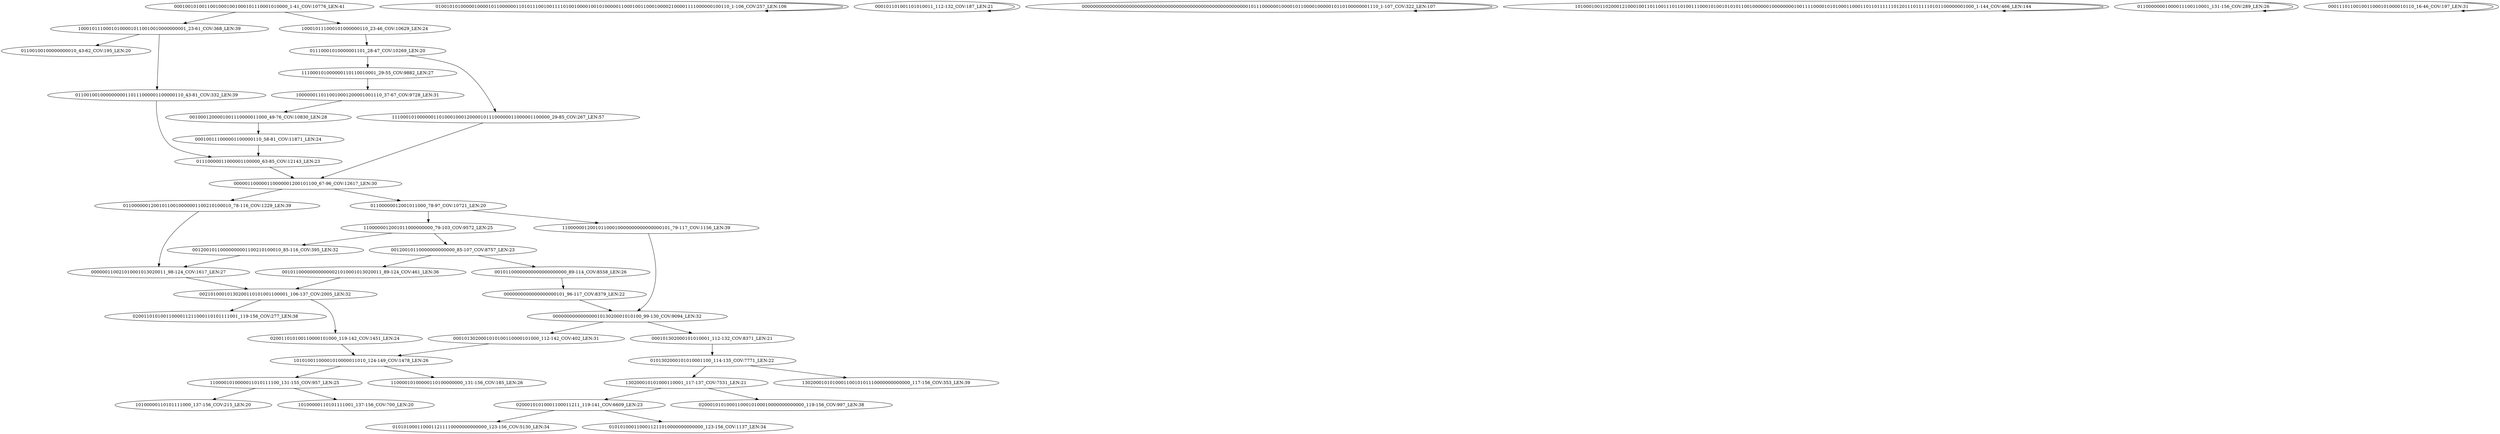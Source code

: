 digraph G {
    "00210100010130200110101001100001_106-137_COV:2005_LEN:32" -> "02001101010011000011211000110101111001_119-156_COV:277_LEN:38";
    "00210100010130200110101001100001_106-137_COV:2005_LEN:32" -> "020011010100110000101000_119-142_COV:1451_LEN:24";
    "0100101010000010000101100000011010111001001111010010000100101000001100010011000100002100001111000000100110_1-106_COV:257_LEN:106" -> "0100101010000010000101100000011010111001001111010010000100101000001100010011000100002100001111000000100110_1-106_COV:257_LEN:106";
    "011001001000000000110111000001100000110_43-81_COV:332_LEN:39" -> "01110000011000001100000_63-85_COV:12143_LEN:23";
    "02000101010001100011211_119-141_COV:6609_LEN:23" -> "0101010001100011211110000000000000_123-156_COV:5130_LEN:34";
    "02000101010001100011211_119-141_COV:6609_LEN:23" -> "0101010001100011211010000000000000_123-156_COV:1137_LEN:34";
    "1100000012001011000000000_79-103_COV:9572_LEN:25" -> "00120010110000000001100210100010_85-116_COV:395_LEN:32";
    "1100000012001011000000000_79-103_COV:9572_LEN:25" -> "00120010110000000000000_85-107_COV:8757_LEN:23";
    "011000000120010110010000001100210100010_78-116_COV:1229_LEN:39" -> "000000110021010001013020011_98-124_COV:1617_LEN:27";
    "01100000012001011000_78-97_COV:10721_LEN:20" -> "1100000012001011000000000_79-103_COV:9572_LEN:25";
    "01100000012001011000_78-97_COV:10721_LEN:20" -> "110000001200101100010000000000000000101_79-117_COV:1156_LEN:39";
    "130200010101000110001_117-137_COV:7531_LEN:21" -> "02000101010001100011211_119-141_COV:6609_LEN:23";
    "130200010101000110001_117-137_COV:7531_LEN:21" -> "02000101010001100010100010000000000000_119-156_COV:997_LEN:38";
    "00000000000000001013020001010100_99-130_COV:9094_LEN:32" -> "000101302000101010001_112-132_COV:8371_LEN:21";
    "00000000000000001013020001010100_99-130_COV:9094_LEN:32" -> "0001013020001010100110000101000_112-142_COV:402_LEN:31";
    "000000110021010001013020011_98-124_COV:1617_LEN:27" -> "00210100010130200110101001100001_106-137_COV:2005_LEN:32";
    "000101101001101010011_112-132_COV:187_LEN:21" -> "000101101001101010011_112-132_COV:187_LEN:21";
    "01110000011000001100000_63-85_COV:12143_LEN:23" -> "000001100000110000001200101100_67-96_COV:12617_LEN:30";
    "111000101000000110110010001_29-55_COV:9882_LEN:27" -> "1000000110110010001200001001110_37-67_COV:9728_LEN:31";
    "00000000000000000000000000000000000000000000000000000000000010111000000100001011000010000010110100000001110_1-107_COV:322_LEN:107" -> "00000000000000000000000000000000000000000000000000000000000010111000000100001011000010000010110100000001110_1-107_COV:322_LEN:107";
    "10101001100001010000011010_124-149_COV:1478_LEN:26" -> "1100001010000011010111100_131-155_COV:957_LEN:25";
    "10101001100001010000011010_124-149_COV:1478_LEN:26" -> "11000010100000110100000000_131-156_COV:185_LEN:26";
    "00101100000000000000000000_89-114_COV:8558_LEN:26" -> "0000000000000000000101_96-117_COV:8379_LEN:22";
    "000101302000101010001_112-132_COV:8371_LEN:21" -> "0101302000101010001100_114-135_COV:7771_LEN:22";
    "101000100110200012100010011011001110110100111000101001010101100100000010000000010011110000101010001100011011011111101201110111110101100000001000_1-144_COV:466_LEN:144" -> "101000100110200012100010011011001110110100111000101001010101100100000010000000010011110000101010001100011011011111101201110111110101100000001000_1-144_COV:466_LEN:144";
    "001011000000000000021010001013020011_89-124_COV:461_LEN:36" -> "00210100010130200110101001100001_106-137_COV:2005_LEN:32";
    "1100001010000011010111100_131-155_COV:957_LEN:25" -> "10100000110101111000_137-156_COV:215_LEN:20";
    "1100001010000011010111100_131-155_COV:957_LEN:25" -> "10100000110101111001_137-156_COV:700_LEN:20";
    "0000000000000000000101_96-117_COV:8379_LEN:22" -> "00000000000000001013020001010100_99-130_COV:9094_LEN:32";
    "0001013020001010100110000101000_112-142_COV:402_LEN:31" -> "10101001100001010000011010_124-149_COV:1478_LEN:26";
    "01100000001000011100110001_131-156_COV:289_LEN:26" -> "01100000001000011100110001_131-156_COV:289_LEN:26";
    "000001100000110000001200101100_67-96_COV:12617_LEN:30" -> "011000000120010110010000001100210100010_78-116_COV:1229_LEN:39";
    "000001100000110000001200101100_67-96_COV:12617_LEN:30" -> "01100000012001011000_78-97_COV:10721_LEN:20";
    "00120010110000000001100210100010_85-116_COV:395_LEN:32" -> "000000110021010001013020011_98-124_COV:1617_LEN:27";
    "00010010100110010001001000101110001010000_1-41_COV:10776_LEN:41" -> "100010111000101000000110_23-46_COV:10629_LEN:24";
    "00010010100110010001001000101110001010000_1-41_COV:10776_LEN:41" -> "100010111000101000010110010010000000001_23-61_COV:368_LEN:39";
    "0010001200001001110000011000_49-76_COV:10830_LEN:28" -> "000100111000001100000110_58-81_COV:11871_LEN:24";
    "1000000110110010001200001001110_37-67_COV:9728_LEN:31" -> "0010001200001001110000011000_49-76_COV:10830_LEN:28";
    "020011010100110000101000_119-142_COV:1451_LEN:24" -> "10101001100001010000011010_124-149_COV:1478_LEN:26";
    "100010111000101000000110_23-46_COV:10629_LEN:24" -> "01110001010000001101_28-47_COV:10269_LEN:20";
    "0001110110010011000101000010110_16-46_COV:197_LEN:31" -> "0001110110010011000101000010110_16-46_COV:197_LEN:31";
    "100010111000101000010110010010000000001_23-61_COV:368_LEN:39" -> "01100100100000000010_43-62_COV:195_LEN:20";
    "100010111000101000010110010010000000001_23-61_COV:368_LEN:39" -> "011001001000000000110111000001100000110_43-81_COV:332_LEN:39";
    "111000101000000110100010001200001011100000011000001100000_29-85_COV:267_LEN:57" -> "000001100000110000001200101100_67-96_COV:12617_LEN:30";
    "00120010110000000000000_85-107_COV:8757_LEN:23" -> "00101100000000000000000000_89-114_COV:8558_LEN:26";
    "00120010110000000000000_85-107_COV:8757_LEN:23" -> "001011000000000000021010001013020011_89-124_COV:461_LEN:36";
    "01110001010000001101_28-47_COV:10269_LEN:20" -> "111000101000000110110010001_29-55_COV:9882_LEN:27";
    "01110001010000001101_28-47_COV:10269_LEN:20" -> "111000101000000110100010001200001011100000011000001100000_29-85_COV:267_LEN:57";
    "110000001200101100010000000000000000101_79-117_COV:1156_LEN:39" -> "00000000000000001013020001010100_99-130_COV:9094_LEN:32";
    "0101302000101010001100_114-135_COV:7771_LEN:22" -> "130200010101000110010101110000000000000_117-156_COV:353_LEN:39";
    "0101302000101010001100_114-135_COV:7771_LEN:22" -> "130200010101000110001_117-137_COV:7531_LEN:21";
    "000100111000001100000110_58-81_COV:11871_LEN:24" -> "01110000011000001100000_63-85_COV:12143_LEN:23";
}
